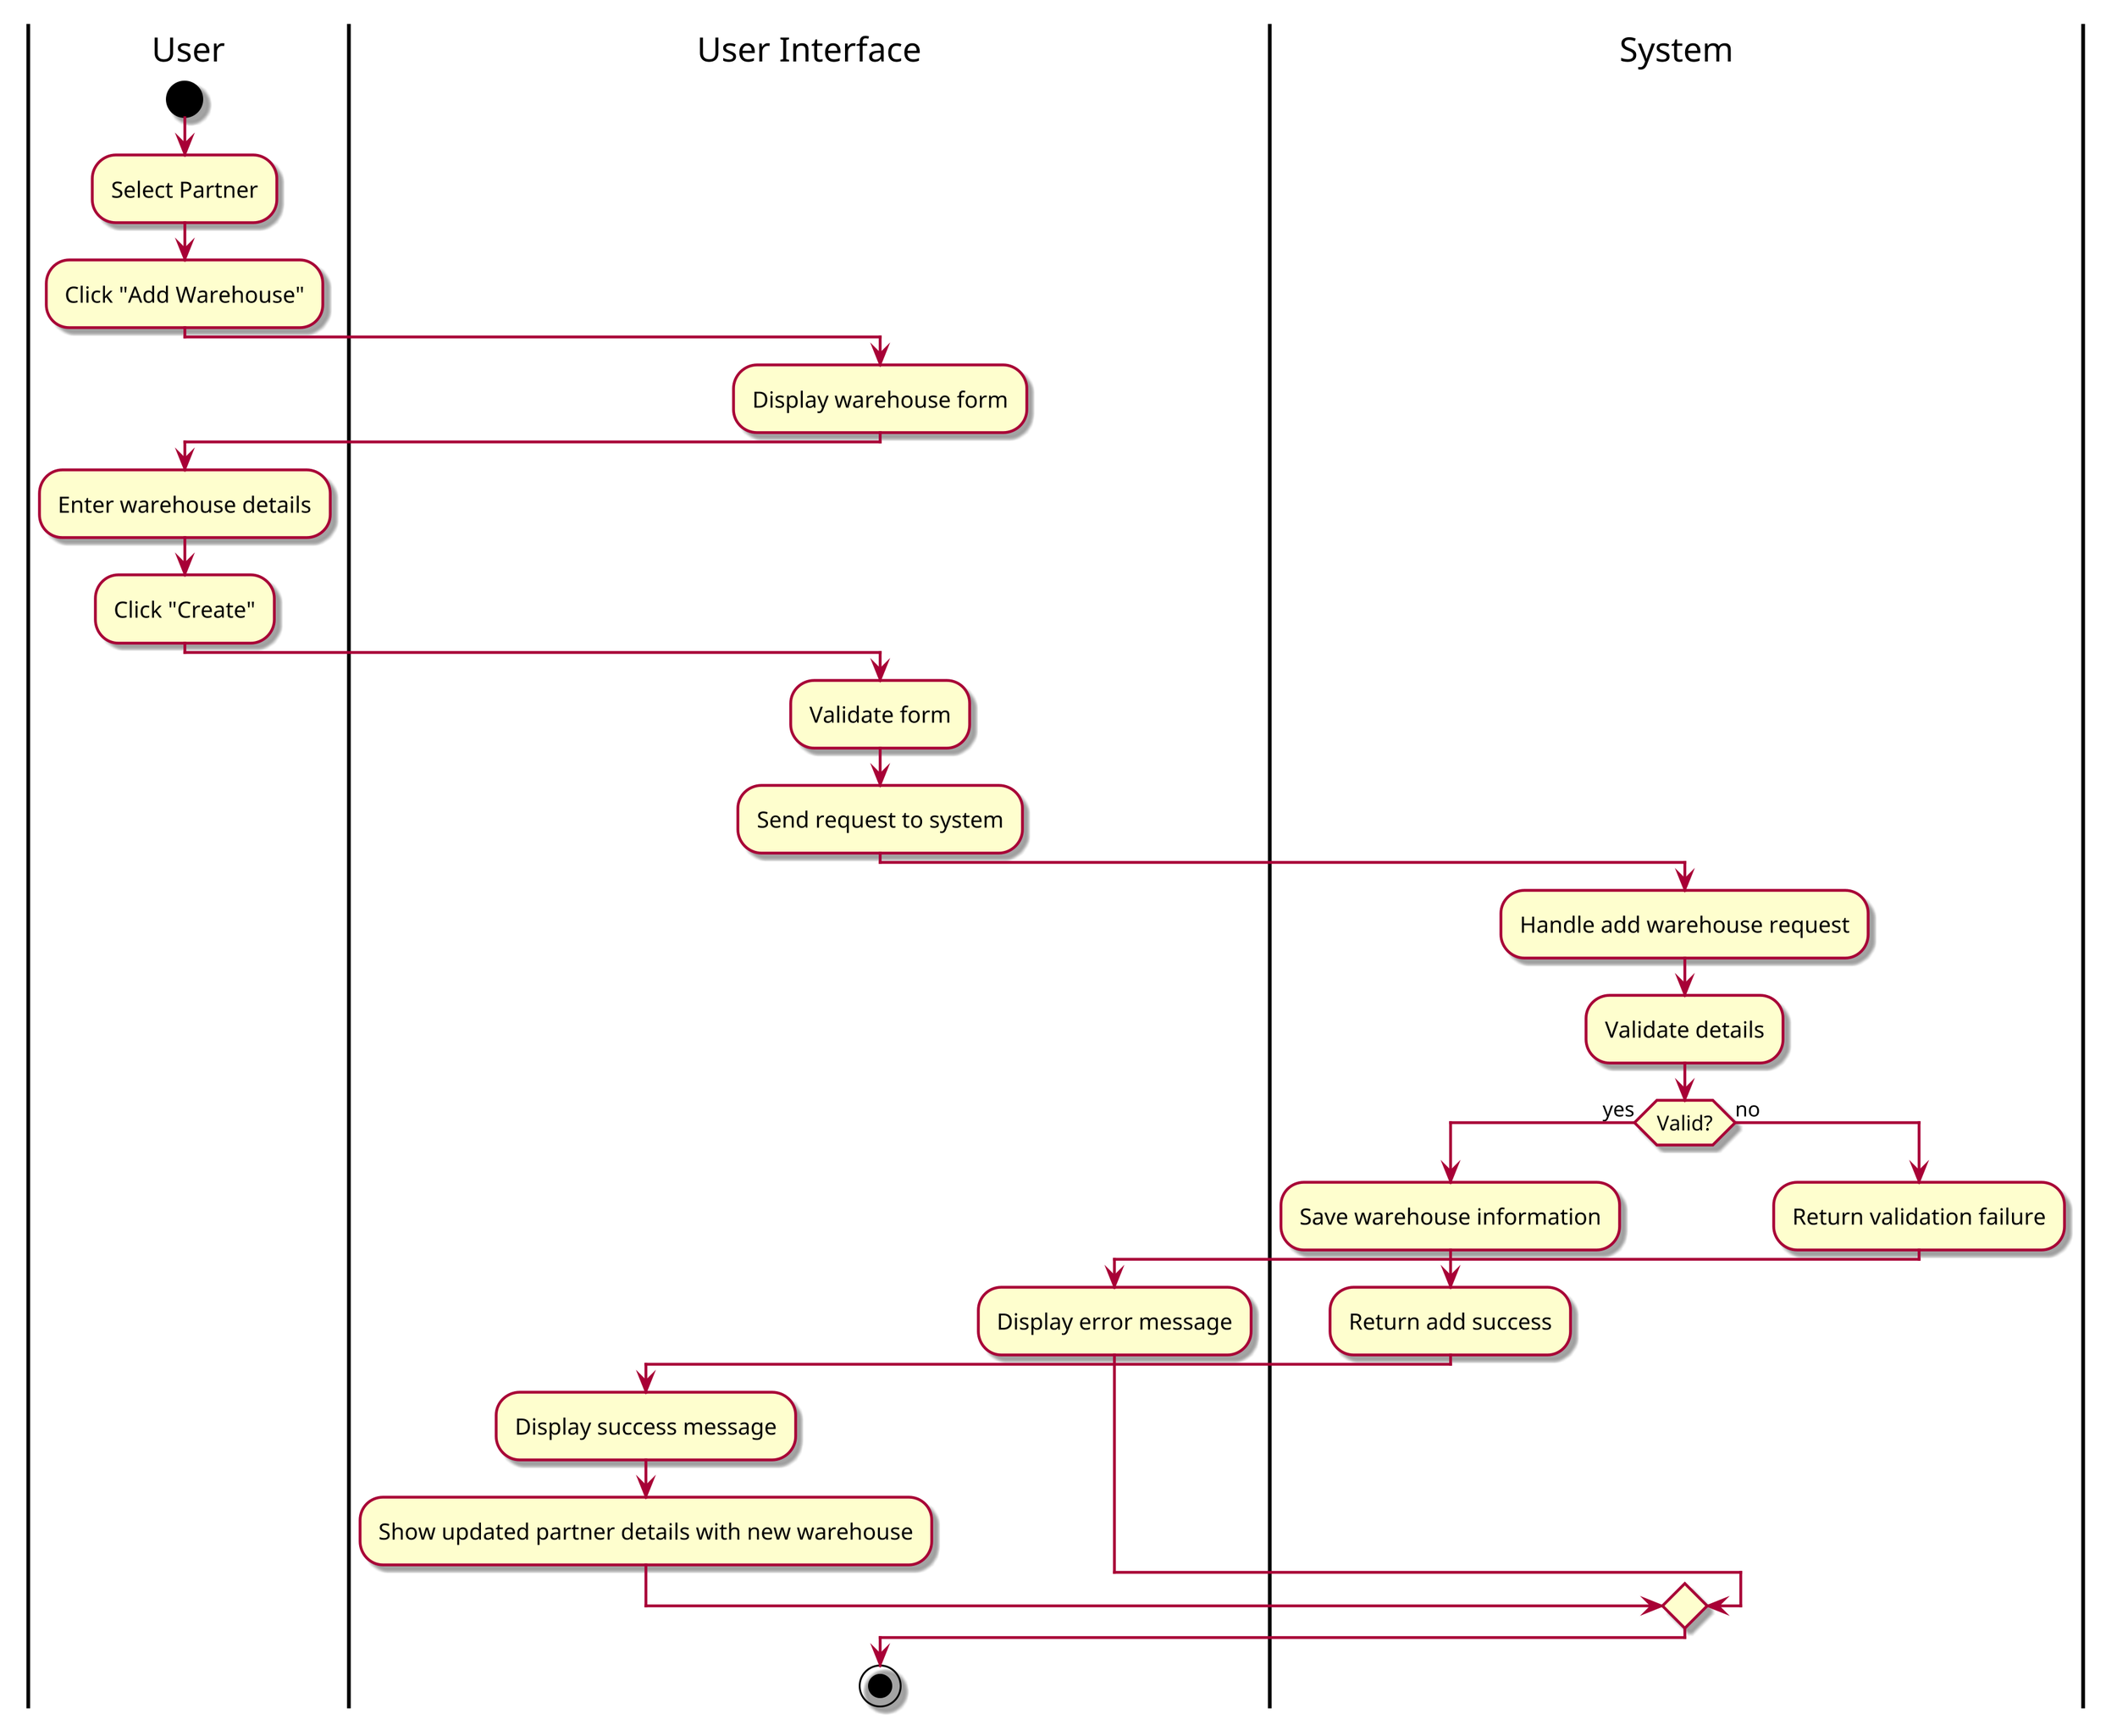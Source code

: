 @startuml Create Warehouse
skin rose
scale 3

|User|
start
:Select Partner;
:Click "Add Warehouse";
|User Interface|
:Display warehouse form;
|User|
:Enter warehouse details;
:Click "Create";
|User Interface|
:Validate form;
:Send request to system;
|System|
:Handle add warehouse request;
:Validate details;
if (Valid?) then (yes)
  :Save warehouse information;
  :Return add success;
  |User Interface|
  :Display success message;
  :Show updated partner details with new warehouse;
else (no)
  |System|
  :Return validation failure;
  |User Interface|
  :Display error message;
endif
stop

@enduml